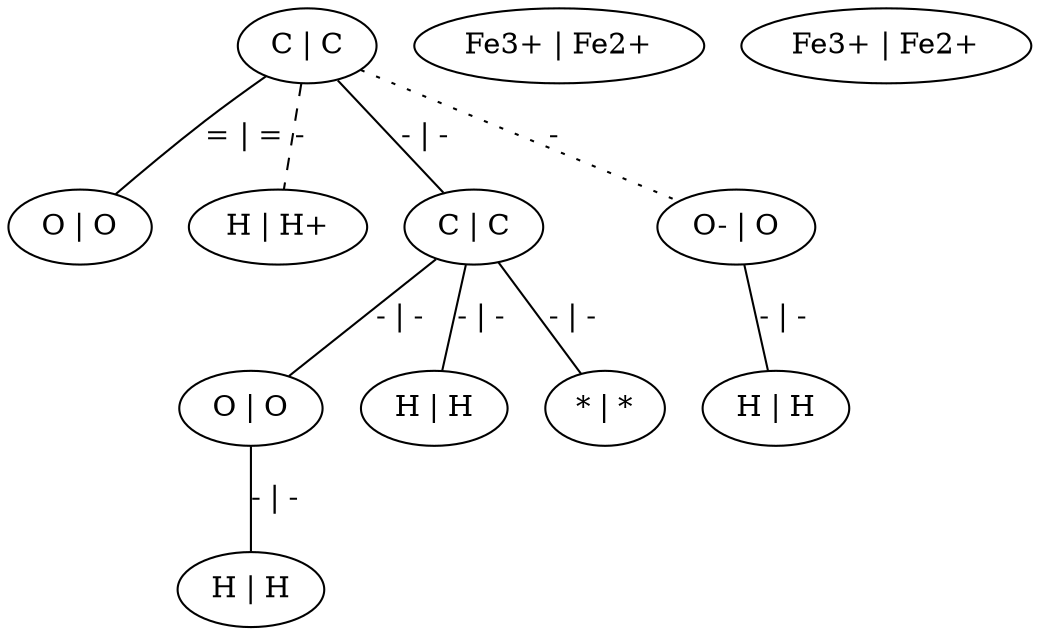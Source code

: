 graph G {
	0 [ label="C | C" ]
	1 [ label="O | O" ]
	2 [ label="H | H+" ]
	3 [ label="C | C" ]
	4 [ label="O | O" ]
	5 [ label="H | H" ]
	6 [ label="H | H" ]
	7 [ label="* | *" ]
	8 [ label="Fe3+ | Fe2+" ]
	9 [ label="O- | O" ]
	10 [ label="H | H" ]
	11 [ label="Fe3+ | Fe2+" ]
	0 -- 1 [ label="= | =" ]
	0 -- 2 [ style=dashed label="-" ]
	0 -- 3 [ label="- | -" ]
	0 -- 9 [ style=dotted label="-" ]
	3 -- 4 [ label="- | -" ]
	3 -- 6 [ label="- | -" ]
	3 -- 7 [ label="- | -" ]
	4 -- 5 [ label="- | -" ]
	9 -- 10 [ label="- | -" ]
}
